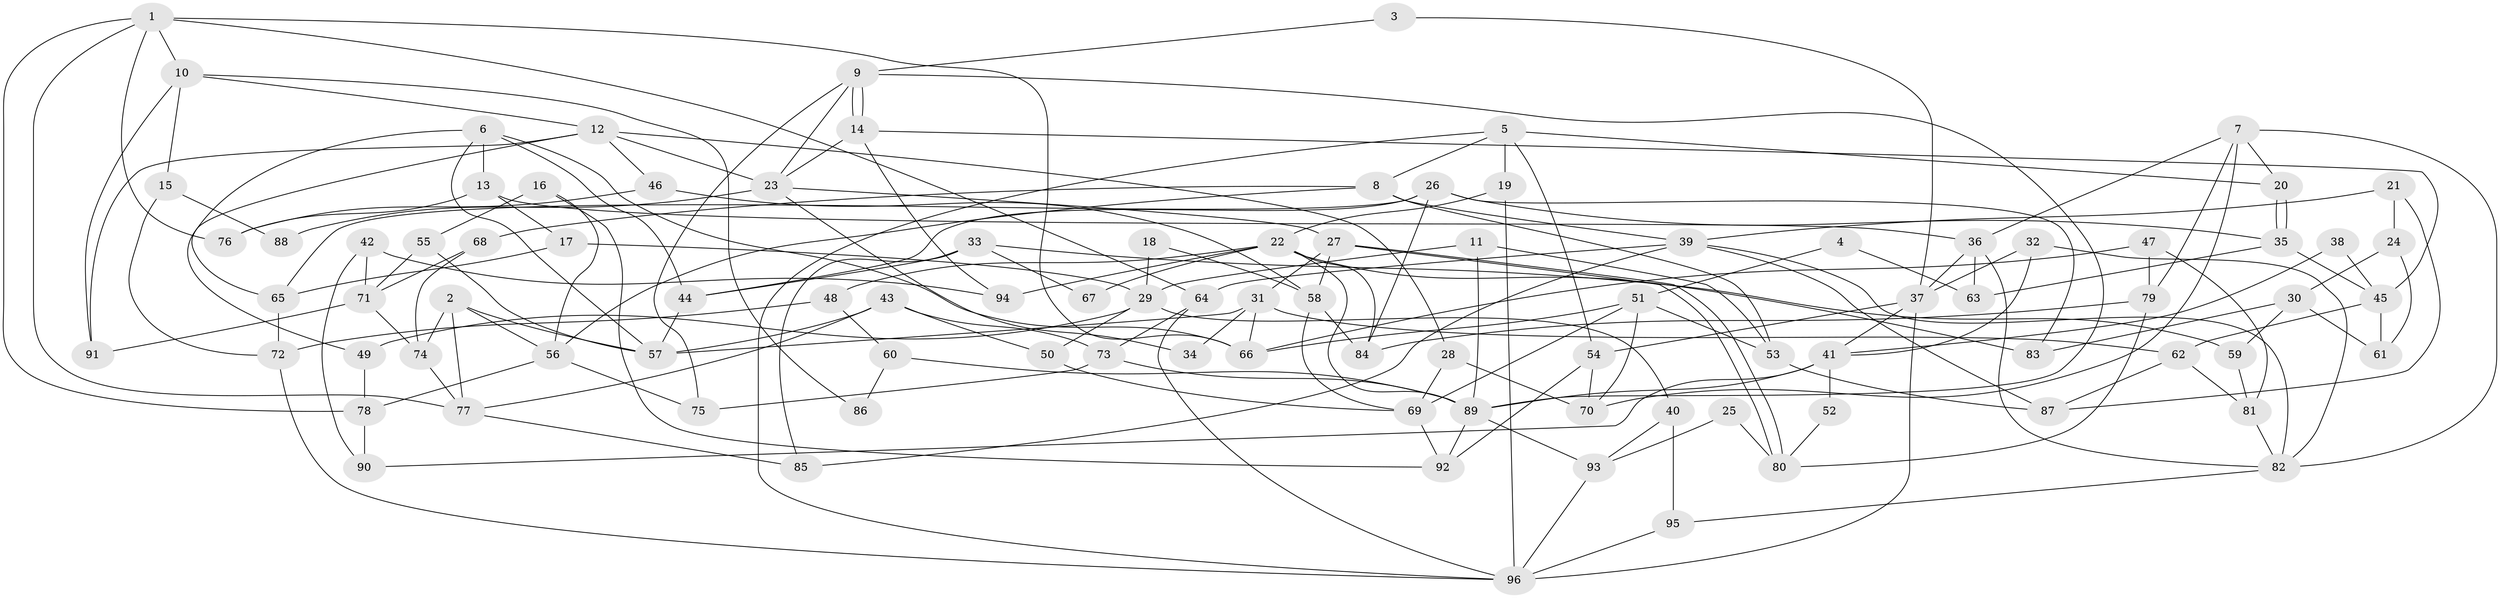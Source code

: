 // coarse degree distribution, {6: 0.1282051282051282, 4: 0.20512820512820512, 5: 0.23076923076923078, 9: 0.10256410256410256, 7: 0.1282051282051282, 3: 0.07692307692307693, 2: 0.02564102564102564, 8: 0.05128205128205128, 11: 0.02564102564102564, 10: 0.02564102564102564}
// Generated by graph-tools (version 1.1) at 2025/37/03/04/25 23:37:07]
// undirected, 96 vertices, 192 edges
graph export_dot {
  node [color=gray90,style=filled];
  1;
  2;
  3;
  4;
  5;
  6;
  7;
  8;
  9;
  10;
  11;
  12;
  13;
  14;
  15;
  16;
  17;
  18;
  19;
  20;
  21;
  22;
  23;
  24;
  25;
  26;
  27;
  28;
  29;
  30;
  31;
  32;
  33;
  34;
  35;
  36;
  37;
  38;
  39;
  40;
  41;
  42;
  43;
  44;
  45;
  46;
  47;
  48;
  49;
  50;
  51;
  52;
  53;
  54;
  55;
  56;
  57;
  58;
  59;
  60;
  61;
  62;
  63;
  64;
  65;
  66;
  67;
  68;
  69;
  70;
  71;
  72;
  73;
  74;
  75;
  76;
  77;
  78;
  79;
  80;
  81;
  82;
  83;
  84;
  85;
  86;
  87;
  88;
  89;
  90;
  91;
  92;
  93;
  94;
  95;
  96;
  1 -- 77;
  1 -- 64;
  1 -- 10;
  1 -- 66;
  1 -- 76;
  1 -- 78;
  2 -- 57;
  2 -- 77;
  2 -- 56;
  2 -- 74;
  3 -- 9;
  3 -- 37;
  4 -- 63;
  4 -- 51;
  5 -- 8;
  5 -- 54;
  5 -- 19;
  5 -- 20;
  5 -- 96;
  6 -- 66;
  6 -- 44;
  6 -- 13;
  6 -- 57;
  6 -- 65;
  7 -- 20;
  7 -- 82;
  7 -- 36;
  7 -- 70;
  7 -- 79;
  8 -- 39;
  8 -- 53;
  8 -- 56;
  8 -- 68;
  9 -- 14;
  9 -- 14;
  9 -- 75;
  9 -- 23;
  9 -- 89;
  10 -- 12;
  10 -- 15;
  10 -- 86;
  10 -- 91;
  11 -- 29;
  11 -- 89;
  11 -- 53;
  12 -- 23;
  12 -- 46;
  12 -- 28;
  12 -- 49;
  12 -- 91;
  13 -- 36;
  13 -- 17;
  13 -- 76;
  14 -- 23;
  14 -- 45;
  14 -- 94;
  15 -- 72;
  15 -- 88;
  16 -- 55;
  16 -- 56;
  16 -- 92;
  17 -- 29;
  17 -- 65;
  18 -- 58;
  18 -- 29;
  19 -- 96;
  19 -- 22;
  20 -- 35;
  20 -- 35;
  21 -- 39;
  21 -- 87;
  21 -- 24;
  22 -- 89;
  22 -- 48;
  22 -- 67;
  22 -- 83;
  22 -- 84;
  22 -- 94;
  23 -- 27;
  23 -- 34;
  23 -- 88;
  24 -- 30;
  24 -- 61;
  25 -- 80;
  25 -- 93;
  26 -- 65;
  26 -- 35;
  26 -- 44;
  26 -- 83;
  26 -- 84;
  27 -- 80;
  27 -- 80;
  27 -- 58;
  27 -- 31;
  28 -- 69;
  28 -- 70;
  29 -- 49;
  29 -- 40;
  29 -- 50;
  30 -- 83;
  30 -- 59;
  30 -- 61;
  31 -- 62;
  31 -- 34;
  31 -- 57;
  31 -- 66;
  32 -- 41;
  32 -- 82;
  32 -- 37;
  33 -- 85;
  33 -- 44;
  33 -- 59;
  33 -- 67;
  35 -- 45;
  35 -- 63;
  36 -- 37;
  36 -- 63;
  36 -- 82;
  37 -- 41;
  37 -- 54;
  37 -- 96;
  38 -- 41;
  38 -- 45;
  39 -- 64;
  39 -- 87;
  39 -- 82;
  39 -- 85;
  40 -- 93;
  40 -- 95;
  41 -- 90;
  41 -- 89;
  41 -- 52;
  42 -- 94;
  42 -- 71;
  42 -- 90;
  43 -- 50;
  43 -- 57;
  43 -- 73;
  43 -- 77;
  44 -- 57;
  45 -- 61;
  45 -- 62;
  46 -- 76;
  46 -- 58;
  47 -- 66;
  47 -- 79;
  47 -- 81;
  48 -- 72;
  48 -- 60;
  49 -- 78;
  50 -- 69;
  51 -- 66;
  51 -- 70;
  51 -- 53;
  51 -- 69;
  52 -- 80;
  53 -- 87;
  54 -- 70;
  54 -- 92;
  55 -- 71;
  55 -- 57;
  56 -- 75;
  56 -- 78;
  58 -- 69;
  58 -- 84;
  59 -- 81;
  60 -- 89;
  60 -- 86;
  62 -- 81;
  62 -- 87;
  64 -- 96;
  64 -- 73;
  65 -- 72;
  68 -- 71;
  68 -- 74;
  69 -- 92;
  71 -- 91;
  71 -- 74;
  72 -- 96;
  73 -- 89;
  73 -- 75;
  74 -- 77;
  77 -- 85;
  78 -- 90;
  79 -- 84;
  79 -- 80;
  81 -- 82;
  82 -- 95;
  89 -- 92;
  89 -- 93;
  93 -- 96;
  95 -- 96;
}
